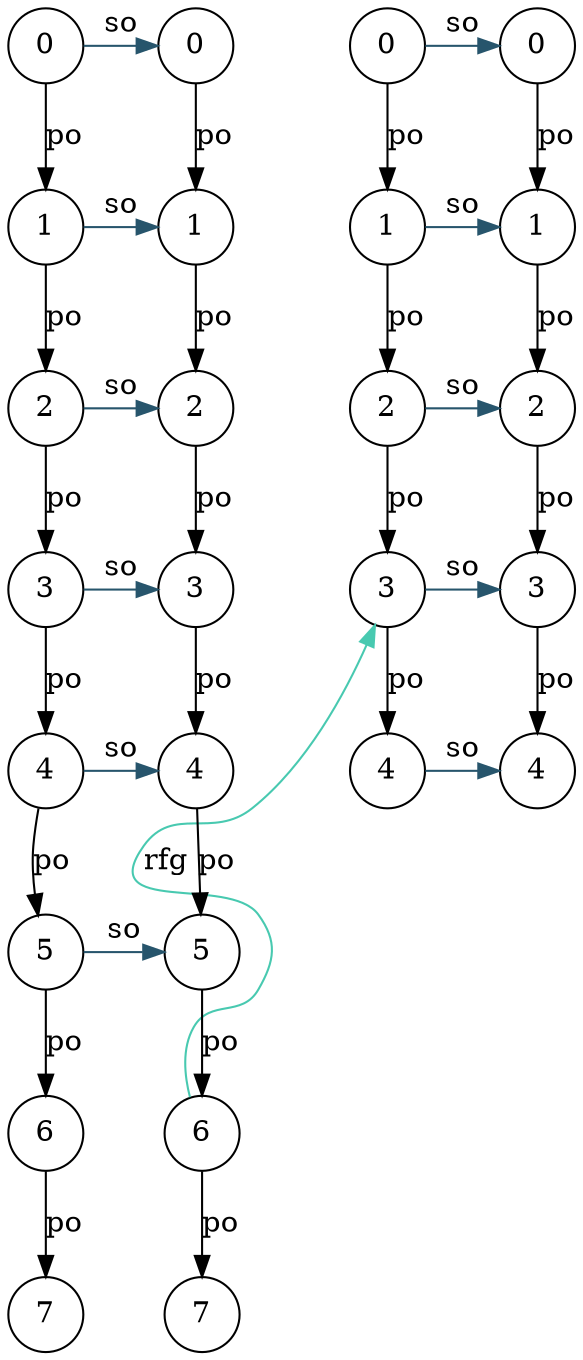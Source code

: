 digraph {
	node [shape = circle];
	rankdir=TB
	overlap=false
{ rank = same; 0 }
{ rank = same; 2; 10; 18; 23; }
{ rank = same; 7; 15; }
{ rank = same; 6; 14; }
{ rank = same; 0; 8; 16; 21; }
{ rank = same; 5; 13; }
{ rank = same; 3; 11; 19; 24; }
{ rank = same; 4; 12; 20; 25; }
{ rank = same; 1; 9; 17; 22; }
  0 [label="0"]
  1 [label="1"]
  2 [label="2"]
  3 [label="3"]
  4 [label="4"]
  5 [label="5"]
  6 [label="6"]
  7 [label="7"]
  8 [label="0"]
  9 [label="1"]
  10 [label="2"]
  11 [label="3"]
  12 [label="4"]
  13 [label="5"]
  14 [label="6"]
  15 [label="7"]
  16 [label="0"]
  17 [label="1"]
  18 [label="2"]
  19 [label="3"]
  20 [label="4"]
  21 [label="0"]
  22 [label="1"]
  23 [label="2"]
  24 [label="3"]
  25 [label="4"]
  0 -> 1 [constraint = true color = "#000000" label="po"]
  1 -> 2 [constraint = true color = "#000000" label="po"]
  2 -> 3 [constraint = true color = "#000000" label="po"]
  3 -> 4 [constraint = true color = "#000000" label="po"]
  4 -> 5 [constraint = true color = "#000000" label="po"]
  5 -> 6 [constraint = true color = "#000000" label="po"]
  6 -> 7 [constraint = true color = "#000000" label="po"]
  0 -> 8 [constraint = true color = "#27556C" label="so"]
  8 -> 9 [constraint = true color = "#000000" label="po"]
  1 -> 9 [constraint = true color = "#27556C" label="so"]
  9 -> 10 [constraint = true color = "#000000" label="po"]
  2 -> 10 [constraint = true color = "#27556C" label="so"]
  10 -> 11 [constraint = true color = "#000000" label="po"]
  3 -> 11 [constraint = true color = "#27556C" label="so"]
  11 -> 12 [constraint = true color = "#000000" label="po"]
  4 -> 12 [constraint = true color = "#27556C" label="so"]
  12 -> 13 [constraint = true color = "#000000" label="po"]
  5 -> 13 [constraint = true color = "#27556C" label="so"]
  13 -> 14 [constraint = true color = "#000000" label="po"]
  14 -> 15 [constraint = true color = "#000000" label="po"]
  16 -> 17 [constraint = true color = "#000000" label="po"]
  17 -> 18 [constraint = true color = "#000000" label="po"]
  18 -> 19 [constraint = true color = "#000000" label="po"]
  19 -> 20 [constraint = true color = "#000000" label="po"]
  16 -> 21 [constraint = true color = "#27556C" label="so"]
  21 -> 22 [constraint = true color = "#000000" label="po"]
  17 -> 22 [constraint = true color = "#27556C" label="so"]
  22 -> 23 [constraint = true color = "#000000" label="po"]
  18 -> 23 [constraint = true color = "#27556C" label="so"]
  23 -> 24 [constraint = true color = "#000000" label="po"]
  19 -> 24 [constraint = true color = "#27556C" label="so"]
  24 -> 25 [constraint = true color = "#000000" label="po"]
  20 -> 25 [constraint = true color = "#27556C" label="so"]
  14 -> 19 [constraint = false color = "#48C9B0" label="rfg"]
}